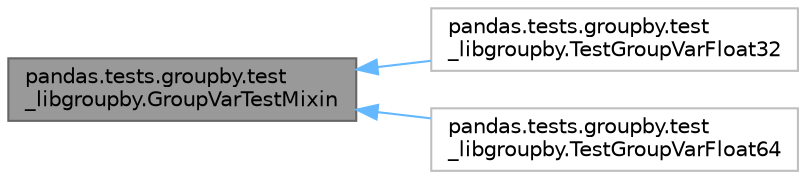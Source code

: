 digraph "pandas.tests.groupby.test_libgroupby.GroupVarTestMixin"
{
 // LATEX_PDF_SIZE
  bgcolor="transparent";
  edge [fontname=Helvetica,fontsize=10,labelfontname=Helvetica,labelfontsize=10];
  node [fontname=Helvetica,fontsize=10,shape=box,height=0.2,width=0.4];
  rankdir="LR";
  Node1 [id="Node000001",label="pandas.tests.groupby.test\l_libgroupby.GroupVarTestMixin",height=0.2,width=0.4,color="gray40", fillcolor="grey60", style="filled", fontcolor="black",tooltip=" "];
  Node1 -> Node2 [id="edge1_Node000001_Node000002",dir="back",color="steelblue1",style="solid",tooltip=" "];
  Node2 [id="Node000002",label="pandas.tests.groupby.test\l_libgroupby.TestGroupVarFloat32",height=0.2,width=0.4,color="grey75", fillcolor="white", style="filled",URL="$d9/d67/classpandas_1_1tests_1_1groupby_1_1test__libgroupby_1_1TestGroupVarFloat32.html",tooltip=" "];
  Node1 -> Node3 [id="edge2_Node000001_Node000003",dir="back",color="steelblue1",style="solid",tooltip=" "];
  Node3 [id="Node000003",label="pandas.tests.groupby.test\l_libgroupby.TestGroupVarFloat64",height=0.2,width=0.4,color="grey75", fillcolor="white", style="filled",URL="$d3/d79/classpandas_1_1tests_1_1groupby_1_1test__libgroupby_1_1TestGroupVarFloat64.html",tooltip=" "];
}
